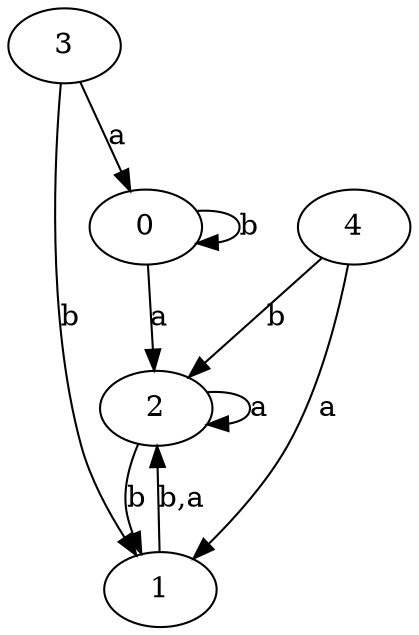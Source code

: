 digraph {
 ranksep=0.5;
 d2tdocpreamble = "\usetikzlibrary{automata}";
 d2tfigpreamble = "\tikzstyle{every state}= [ draw=blue!50,very thick,fill=blue!20]  \tikzstyle{auto}= [fill=white]";
 node [style="state"];
 edge [lblstyle="auto",topath="bend right", len=4  ]
  "0" [label="0",];
  "1" [label="1",style = "state, accepting"];
  "2" [label="2",];
  "3" [label="3",style = "state, initial"];
  "4" [label="4",];
  "0" -> "0" [label="b",topath="loop above"];
  "0" -> "2" [label="a"];
  "1" -> "2" [label="b,a"];
  "2" -> "1" [label="b"];
  "2" -> "2" [label="a",topath="loop above"];
  "3" -> "0" [label="a"];
  "3" -> "1" [label="b"];
  "4" -> "1" [label="a"];
  "4" -> "2" [label="b"];
}